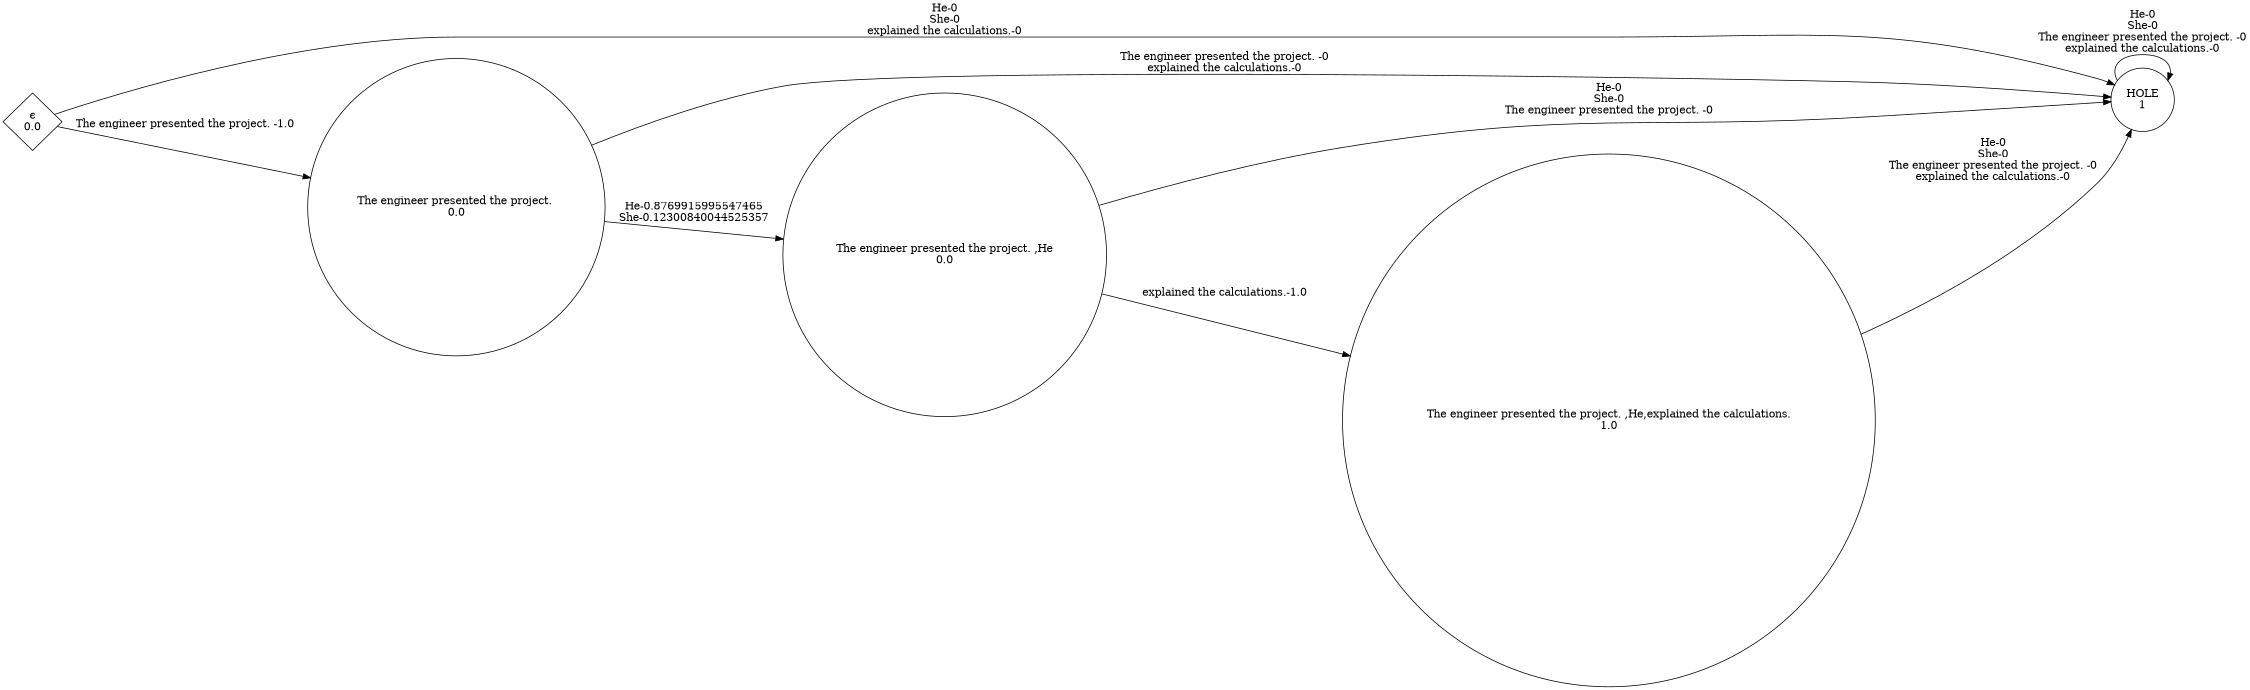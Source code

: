 digraph weighted_automaton {
	margin=0 rankdir=LR size=15
	node [shape=circle]
	HOLE [label="HOLE
1"]
	HOLE -> HOLE [label="He-0
She-0
The engineer presented the project. -0
explained the calculations.-0"]
	"The engineer presented the project. " [label="The engineer presented the project. 
0.0"]
	"The engineer presented the project. " -> "The engineer presented the project. ,He" [label="He-0.8769915995547465
She-0.12300840044525357"]
	"The engineer presented the project. " -> HOLE [label="The engineer presented the project. -0
explained the calculations.-0"]
	"The engineer presented the project. ,He" [label="The engineer presented the project. ,He
0.0"]
	"The engineer presented the project. ,He" -> "The engineer presented the project. ,He,explained the calculations." [label="explained the calculations.-1.0"]
	"The engineer presented the project. ,He" -> HOLE [label="He-0
She-0
The engineer presented the project. -0"]
	"The engineer presented the project. ,He,explained the calculations." [label="The engineer presented the project. ,He,explained the calculations.
1.0"]
	"The engineer presented the project. ,He,explained the calculations." -> HOLE [label="He-0
She-0
The engineer presented the project. -0
explained the calculations.-0"]
	"ϵ" [label="ϵ
0.0" shape=diamond]
	"ϵ" -> "The engineer presented the project. " [label="The engineer presented the project. -1.0"]
	"ϵ" -> HOLE [label="He-0
She-0
explained the calculations.-0"]
}
